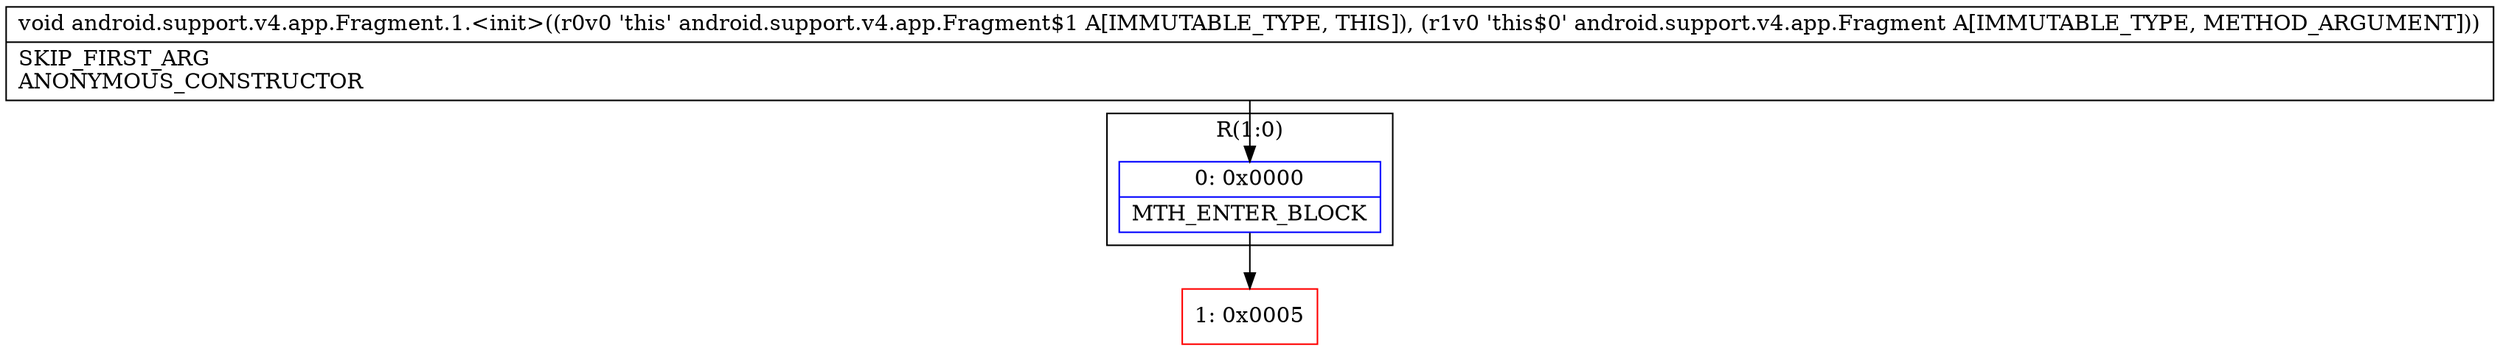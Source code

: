 digraph "CFG forandroid.support.v4.app.Fragment.1.\<init\>(Landroid\/support\/v4\/app\/Fragment;)V" {
subgraph cluster_Region_111930786 {
label = "R(1:0)";
node [shape=record,color=blue];
Node_0 [shape=record,label="{0\:\ 0x0000|MTH_ENTER_BLOCK\l}"];
}
Node_1 [shape=record,color=red,label="{1\:\ 0x0005}"];
MethodNode[shape=record,label="{void android.support.v4.app.Fragment.1.\<init\>((r0v0 'this' android.support.v4.app.Fragment$1 A[IMMUTABLE_TYPE, THIS]), (r1v0 'this$0' android.support.v4.app.Fragment A[IMMUTABLE_TYPE, METHOD_ARGUMENT]))  | SKIP_FIRST_ARG\lANONYMOUS_CONSTRUCTOR\l}"];
MethodNode -> Node_0;
Node_0 -> Node_1;
}

